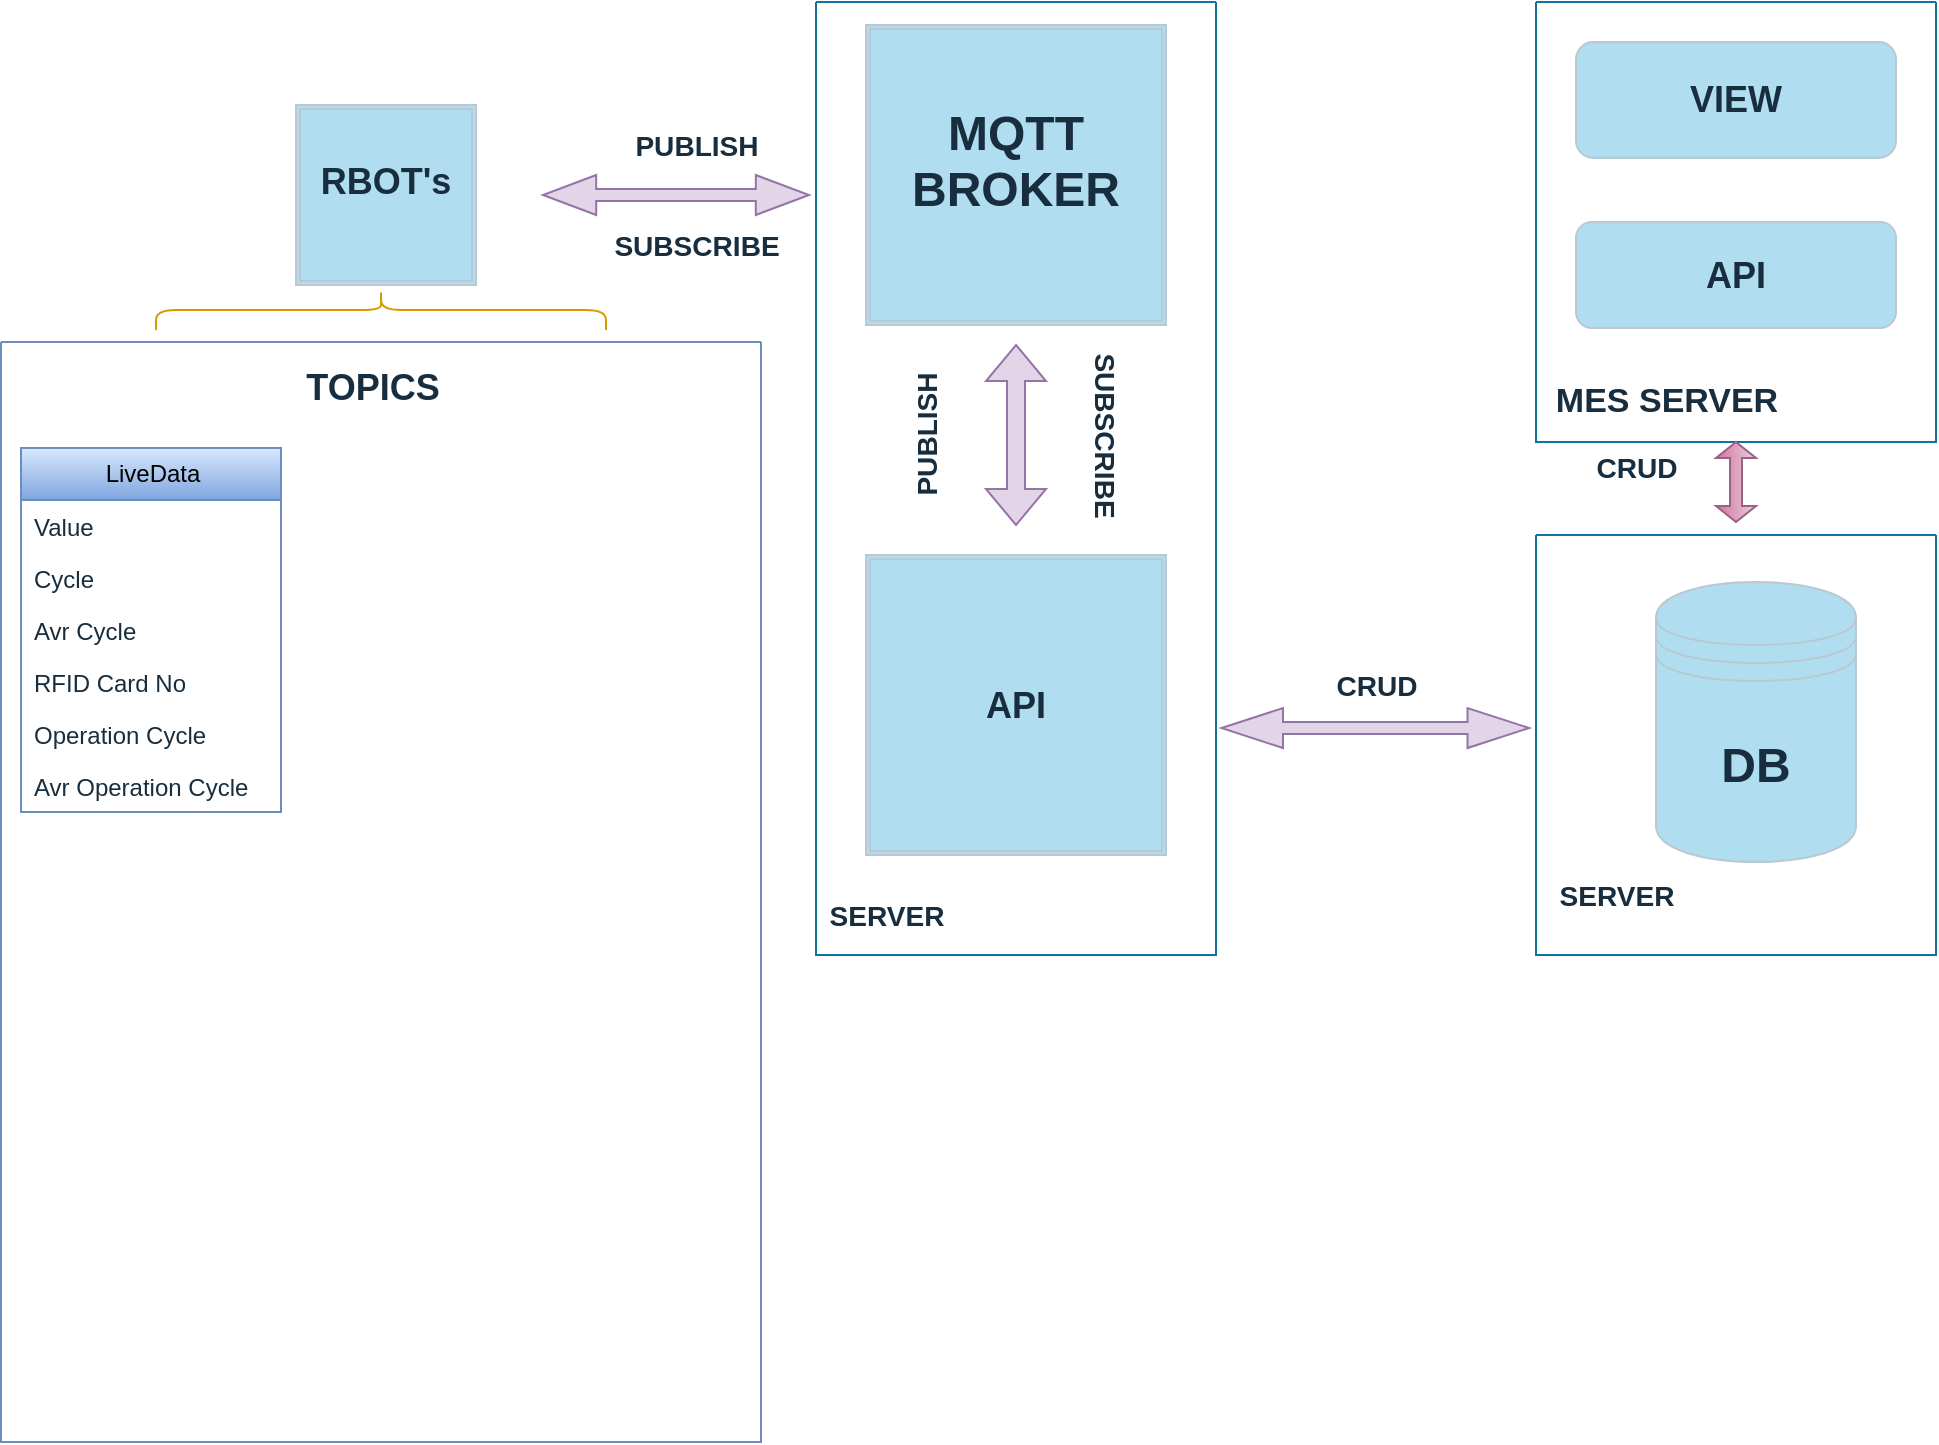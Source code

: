 <mxfile version="24.2.1" type="github">
  <diagram name="Page-1" id="5f0bae14-7c28-e335-631c-24af17079c00">
    <mxGraphModel dx="1150" dy="618" grid="1" gridSize="10" guides="1" tooltips="1" connect="1" arrows="1" fold="1" page="1" pageScale="1" pageWidth="1100" pageHeight="850" background="none" math="0" shadow="0">
      <root>
        <mxCell id="0" />
        <mxCell id="1" parent="0" />
        <mxCell id="vdj9q_atu6wUsFnDW9EK-2" value="&lt;h2&gt;RBOT&#39;s&lt;/h2&gt;&lt;div&gt;&lt;br&gt;&lt;/div&gt;" style="shape=ext;double=1;whiteSpace=wrap;html=1;aspect=fixed;labelBackgroundColor=none;fillColor=#B1DDF0;strokeColor=#BAC8D3;fontColor=#182E3E;" vertex="1" parent="1">
          <mxGeometry x="160" y="71.5" width="90" height="90" as="geometry" />
        </mxCell>
        <mxCell id="vdj9q_atu6wUsFnDW9EK-30" value="" style="shape=doubleArrow;direction=south;whiteSpace=wrap;html=1;rotation=90;fillColor=#e1d5e7;strokeColor=#9673a6;" vertex="1" parent="1">
          <mxGeometry x="689.63" y="306.13" width="20" height="153.75" as="geometry" />
        </mxCell>
        <mxCell id="vdj9q_atu6wUsFnDW9EK-38" value="" style="shape=doubleArrow;direction=south;whiteSpace=wrap;html=1;rotation=90;fillColor=#e1d5e7;strokeColor=#9673a6;" vertex="1" parent="1">
          <mxGeometry x="340" y="50" width="20" height="133" as="geometry" />
        </mxCell>
        <mxCell id="vdj9q_atu6wUsFnDW9EK-41" value="&lt;h3&gt;PUBLISH&lt;/h3&gt;" style="text;html=1;align=center;verticalAlign=middle;resizable=0;points=[];autosize=1;strokeColor=none;fillColor=none;fontColor=#182E3E;" vertex="1" parent="1">
          <mxGeometry x="315" y="61.5" width="90" height="60" as="geometry" />
        </mxCell>
        <mxCell id="vdj9q_atu6wUsFnDW9EK-43" value="&lt;h3&gt;SUBSCRIBE&lt;/h3&gt;" style="text;html=1;align=center;verticalAlign=middle;resizable=0;points=[];autosize=1;strokeColor=none;fillColor=none;fontColor=#182E3E;" vertex="1" parent="1">
          <mxGeometry x="305" y="111.5" width="110" height="60" as="geometry" />
        </mxCell>
        <mxCell id="vdj9q_atu6wUsFnDW9EK-46" value="&lt;h3&gt;CRUD&lt;br&gt;&lt;/h3&gt;" style="text;html=1;align=center;verticalAlign=middle;resizable=0;points=[];autosize=1;strokeColor=none;fillColor=none;fontColor=#182E3E;" vertex="1" parent="1">
          <mxGeometry x="670" y="331.5" width="60" height="60" as="geometry" />
        </mxCell>
        <mxCell id="vdj9q_atu6wUsFnDW9EK-49" value="" style="swimlane;startSize=0;strokeColor=#10739e;fillColor=#b1ddf0;" vertex="1" parent="1">
          <mxGeometry x="420" y="20" width="200" height="476.5" as="geometry" />
        </mxCell>
        <mxCell id="vdj9q_atu6wUsFnDW9EK-50" value="&lt;h3&gt;SERVER&lt;/h3&gt;" style="text;html=1;align=center;verticalAlign=middle;resizable=0;points=[];autosize=1;strokeColor=none;fillColor=none;fontColor=#182E3E;" vertex="1" parent="vdj9q_atu6wUsFnDW9EK-49">
          <mxGeometry x="-5" y="426.5" width="80" height="60" as="geometry" />
        </mxCell>
        <mxCell id="vdj9q_atu6wUsFnDW9EK-4" value="&lt;h2&gt;API&lt;/h2&gt;" style="shape=ext;double=1;whiteSpace=wrap;html=1;aspect=fixed;strokeColor=#BAC8D3;fontColor=#182E3E;fillColor=#B1DDF0;labelBackgroundColor=none;" vertex="1" parent="vdj9q_atu6wUsFnDW9EK-49">
          <mxGeometry x="25" y="276.5" width="150" height="150" as="geometry" />
        </mxCell>
        <mxCell id="vdj9q_atu6wUsFnDW9EK-45" value="&lt;h3&gt;SUBSCRIBE&lt;/h3&gt;" style="text;html=1;align=center;verticalAlign=middle;resizable=0;points=[];autosize=1;strokeColor=none;fillColor=none;fontColor=#182E3E;rotation=90;" vertex="1" parent="vdj9q_atu6wUsFnDW9EK-49">
          <mxGeometry x="90" y="186.5" width="110" height="60" as="geometry" />
        </mxCell>
        <mxCell id="vdj9q_atu6wUsFnDW9EK-29" value="" style="shape=doubleArrow;direction=south;whiteSpace=wrap;html=1;strokeColor=#9673a6;fillColor=#e1d5e7;" vertex="1" parent="vdj9q_atu6wUsFnDW9EK-49">
          <mxGeometry x="85" y="171.5" width="30" height="90" as="geometry" />
        </mxCell>
        <mxCell id="vdj9q_atu6wUsFnDW9EK-44" value="&lt;h3&gt;PUBLISH&lt;/h3&gt;" style="text;html=1;align=center;verticalAlign=middle;resizable=0;points=[];autosize=1;strokeColor=none;fillColor=none;fontColor=#182E3E;rotation=-90;" vertex="1" parent="vdj9q_atu6wUsFnDW9EK-49">
          <mxGeometry x="10" y="186.5" width="90" height="60" as="geometry" />
        </mxCell>
        <mxCell id="vdj9q_atu6wUsFnDW9EK-3" value="&lt;h1&gt;MQTT BROKER&lt;/h1&gt;&lt;div&gt;&lt;br&gt;&lt;/div&gt;" style="shape=ext;double=1;whiteSpace=wrap;html=1;aspect=fixed;labelBackgroundColor=none;fillColor=#B1DDF0;strokeColor=#BAC8D3;fontColor=#182E3E;" vertex="1" parent="vdj9q_atu6wUsFnDW9EK-49">
          <mxGeometry x="25" y="11.5" width="150" height="150" as="geometry" />
        </mxCell>
        <mxCell id="vdj9q_atu6wUsFnDW9EK-51" value="" style="swimlane;startSize=0;strokeColor=#10739e;fillColor=#b1ddf0;" vertex="1" parent="1">
          <mxGeometry x="780" y="286.5" width="200" height="210" as="geometry" />
        </mxCell>
        <mxCell id="vdj9q_atu6wUsFnDW9EK-10" value="&lt;h1&gt;DB&lt;/h1&gt;" style="shape=datastore;whiteSpace=wrap;html=1;strokeColor=#BAC8D3;fontColor=#182E3E;fillColor=#B1DDF0;labelBackgroundColor=none;" vertex="1" parent="vdj9q_atu6wUsFnDW9EK-51">
          <mxGeometry x="60" y="23.5" width="100" height="140" as="geometry" />
        </mxCell>
        <mxCell id="vdj9q_atu6wUsFnDW9EK-52" value="&lt;h3&gt;SERVER&lt;/h3&gt;" style="text;html=1;align=center;verticalAlign=middle;resizable=0;points=[];autosize=1;strokeColor=none;fillColor=none;fontColor=#182E3E;" vertex="1" parent="vdj9q_atu6wUsFnDW9EK-51">
          <mxGeometry y="150" width="80" height="60" as="geometry" />
        </mxCell>
        <mxCell id="vdj9q_atu6wUsFnDW9EK-60" value="" style="swimlane;startSize=0;strokeColor=#10739e;fillColor=#b1ddf0;" vertex="1" parent="1">
          <mxGeometry x="780" y="20" width="200" height="220" as="geometry" />
        </mxCell>
        <mxCell id="vdj9q_atu6wUsFnDW9EK-66" value="&lt;h2&gt;VIEW&lt;/h2&gt;" style="rounded=1;whiteSpace=wrap;html=1;strokeColor=#BAC8D3;fontColor=#182E3E;fillColor=#B1DDF0;" vertex="1" parent="vdj9q_atu6wUsFnDW9EK-60">
          <mxGeometry x="20" y="20" width="160" height="58" as="geometry" />
        </mxCell>
        <mxCell id="vdj9q_atu6wUsFnDW9EK-67" value="&lt;h2&gt;API&lt;/h2&gt;" style="rounded=1;whiteSpace=wrap;html=1;strokeColor=#BAC8D3;fontColor=#182E3E;fillColor=#B1DDF0;" vertex="1" parent="vdj9q_atu6wUsFnDW9EK-60">
          <mxGeometry x="20" y="110" width="160" height="53" as="geometry" />
        </mxCell>
        <mxCell id="vdj9q_atu6wUsFnDW9EK-68" value="&lt;h2 style=&quot;font-size: 17px;&quot;&gt;MES SERVER&lt;/h2&gt;" style="text;html=1;align=center;verticalAlign=middle;resizable=0;points=[];autosize=1;strokeColor=none;fillColor=none;fontColor=#182E3E;" vertex="1" parent="vdj9q_atu6wUsFnDW9EK-60">
          <mxGeometry y="170" width="130" height="60" as="geometry" />
        </mxCell>
        <mxCell id="vdj9q_atu6wUsFnDW9EK-62" value="&lt;h3&gt;CRUD&lt;br&gt;&lt;/h3&gt;" style="text;html=1;align=center;verticalAlign=middle;resizable=0;points=[];autosize=1;strokeColor=none;fillColor=none;fontColor=#182E3E;" vertex="1" parent="1">
          <mxGeometry x="800" y="223.25" width="60" height="60" as="geometry" />
        </mxCell>
        <mxCell id="vdj9q_atu6wUsFnDW9EK-64" value="" style="shape=doubleArrow;direction=south;whiteSpace=wrap;html=1;strokeColor=#996185;fillColor=#e6d0de;gradientColor=#d5739d;" vertex="1" parent="1">
          <mxGeometry x="870" y="240" width="20" height="40" as="geometry" />
        </mxCell>
        <mxCell id="vdj9q_atu6wUsFnDW9EK-73" value="" style="shape=curlyBracket;whiteSpace=wrap;html=1;rounded=1;labelPosition=left;verticalLabelPosition=middle;align=right;verticalAlign=middle;strokeColor=#d79b00;fillColor=#ffcd28;rotation=90;gradientColor=#ffa500;" vertex="1" parent="1">
          <mxGeometry x="192.5" y="61.5" width="20" height="225" as="geometry" />
        </mxCell>
        <mxCell id="vdj9q_atu6wUsFnDW9EK-75" value="" style="swimlane;startSize=0;strokeColor=#6c8ebf;fillColor=#dae8fc;gradientColor=#7ea6e0;" vertex="1" parent="1">
          <mxGeometry x="12.5" y="190" width="380" height="550" as="geometry" />
        </mxCell>
        <mxCell id="vdj9q_atu6wUsFnDW9EK-78" value="LiveData" style="swimlane;fontStyle=0;childLayout=stackLayout;horizontal=1;startSize=26;fillColor=#dae8fc;horizontalStack=0;resizeParent=1;resizeParentMax=0;resizeLast=0;collapsible=1;marginBottom=0;html=1;strokeColor=#6c8ebf;gradientColor=#7ea6e0;" vertex="1" parent="vdj9q_atu6wUsFnDW9EK-75">
          <mxGeometry x="10" y="53" width="130" height="182" as="geometry" />
        </mxCell>
        <mxCell id="vdj9q_atu6wUsFnDW9EK-79" value="Value" style="text;strokeColor=none;fillColor=none;align=left;verticalAlign=top;spacingLeft=4;spacingRight=4;overflow=hidden;rotatable=0;points=[[0,0.5],[1,0.5]];portConstraint=eastwest;whiteSpace=wrap;html=1;fontColor=#182E3E;" vertex="1" parent="vdj9q_atu6wUsFnDW9EK-78">
          <mxGeometry y="26" width="130" height="26" as="geometry" />
        </mxCell>
        <mxCell id="vdj9q_atu6wUsFnDW9EK-80" value="Cycle" style="text;strokeColor=none;fillColor=none;align=left;verticalAlign=top;spacingLeft=4;spacingRight=4;overflow=hidden;rotatable=0;points=[[0,0.5],[1,0.5]];portConstraint=eastwest;whiteSpace=wrap;html=1;fontColor=#182E3E;" vertex="1" parent="vdj9q_atu6wUsFnDW9EK-78">
          <mxGeometry y="52" width="130" height="26" as="geometry" />
        </mxCell>
        <mxCell id="vdj9q_atu6wUsFnDW9EK-81" value="Avr Cycle" style="text;strokeColor=none;fillColor=none;align=left;verticalAlign=top;spacingLeft=4;spacingRight=4;overflow=hidden;rotatable=0;points=[[0,0.5],[1,0.5]];portConstraint=eastwest;whiteSpace=wrap;html=1;fontColor=#182E3E;" vertex="1" parent="vdj9q_atu6wUsFnDW9EK-78">
          <mxGeometry y="78" width="130" height="26" as="geometry" />
        </mxCell>
        <mxCell id="vdj9q_atu6wUsFnDW9EK-82" value="RFID Card No" style="text;strokeColor=none;fillColor=none;align=left;verticalAlign=top;spacingLeft=4;spacingRight=4;overflow=hidden;rotatable=0;points=[[0,0.5],[1,0.5]];portConstraint=eastwest;whiteSpace=wrap;html=1;fontColor=#182E3E;" vertex="1" parent="vdj9q_atu6wUsFnDW9EK-78">
          <mxGeometry y="104" width="130" height="26" as="geometry" />
        </mxCell>
        <mxCell id="vdj9q_atu6wUsFnDW9EK-88" value="Operation Cycle" style="text;strokeColor=none;fillColor=none;align=left;verticalAlign=top;spacingLeft=4;spacingRight=4;overflow=hidden;rotatable=0;points=[[0,0.5],[1,0.5]];portConstraint=eastwest;whiteSpace=wrap;html=1;fontColor=#182E3E;" vertex="1" parent="vdj9q_atu6wUsFnDW9EK-78">
          <mxGeometry y="130" width="130" height="26" as="geometry" />
        </mxCell>
        <mxCell id="vdj9q_atu6wUsFnDW9EK-96" value="Avr Operation Cycle" style="text;strokeColor=none;fillColor=none;align=left;verticalAlign=top;spacingLeft=4;spacingRight=4;overflow=hidden;rotatable=0;points=[[0,0.5],[1,0.5]];portConstraint=eastwest;whiteSpace=wrap;html=1;fontColor=#182E3E;" vertex="1" parent="vdj9q_atu6wUsFnDW9EK-78">
          <mxGeometry y="156" width="130" height="26" as="geometry" />
        </mxCell>
        <mxCell id="vdj9q_atu6wUsFnDW9EK-97" value="&lt;h2&gt;TOPICS&lt;/h2&gt;" style="text;html=1;align=center;verticalAlign=middle;resizable=0;points=[];autosize=1;strokeColor=none;fillColor=none;fontColor=#182E3E;" vertex="1" parent="1">
          <mxGeometry x="152.5" y="183" width="90" height="60" as="geometry" />
        </mxCell>
      </root>
    </mxGraphModel>
  </diagram>
</mxfile>
